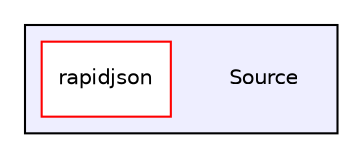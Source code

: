 digraph "Source" {
  compound=true
  node [ fontsize="10", fontname="Helvetica"];
  edge [ labelfontsize="10", labelfontname="Helvetica"];
  subgraph clusterdir_74389ed8173ad57b461b9d623a1f3867 {
    graph [ bgcolor="#eeeeff", pencolor="black", label="" URL="dir_74389ed8173ad57b461b9d623a1f3867.html"];
    dir_74389ed8173ad57b461b9d623a1f3867 [shape=plaintext label="Source"];
  dir_4cb3b4c287a6bb8dfda5e22f43c2f46e [shape=box label="rapidjson" fillcolor="white" style="filled" color="red" URL="dir_4cb3b4c287a6bb8dfda5e22f43c2f46e.html"];
  }
}
